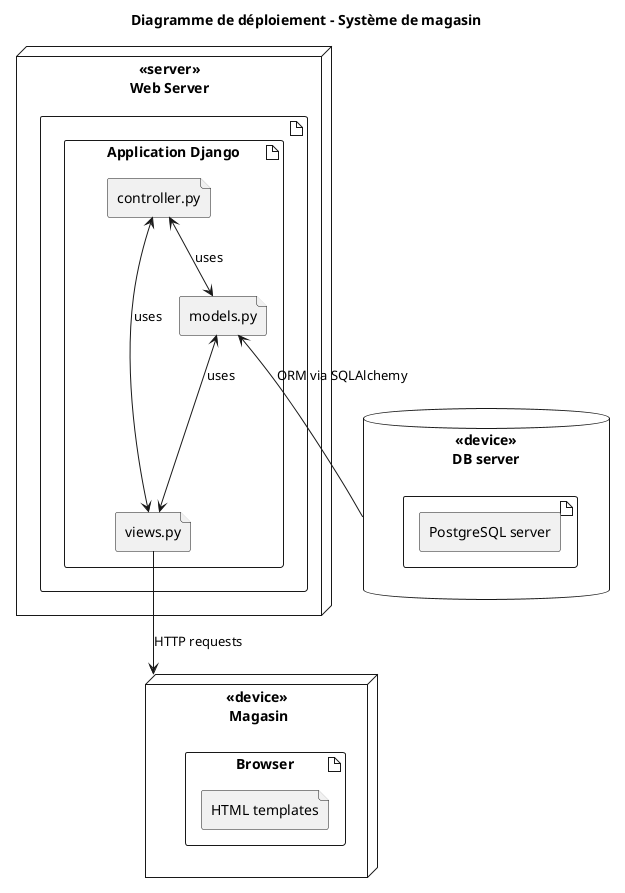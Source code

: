 @startuml  
top to bottom direction
title Diagramme de déploiement - Système de magasin
node "<<server>>\nWeb Server" { 
    artifact { 
        artifact "Application Django" { 
            file "controller.py"
            file "models.py"
            file "views.py"
        }
    } 
}

node "<<device>>\n Magasin" { 
    artifact "Browser" { 
        file "HTML templates"
    }
}

database "<<device>>\nDB server" { 
    artifact { 
        agent "PostgreSQL server"
    }
}


"controller.py" <--> "models.py" : uses
"models.py" <-- "<<device>>\nDB server" : ORM via SQLAlchemy
"controller.py" <--> "views.py" : uses
"models.py" <--> "views.py" : uses
"views.py" --> "<<device>>\n Magasin" : HTTP requests
@enduml 
